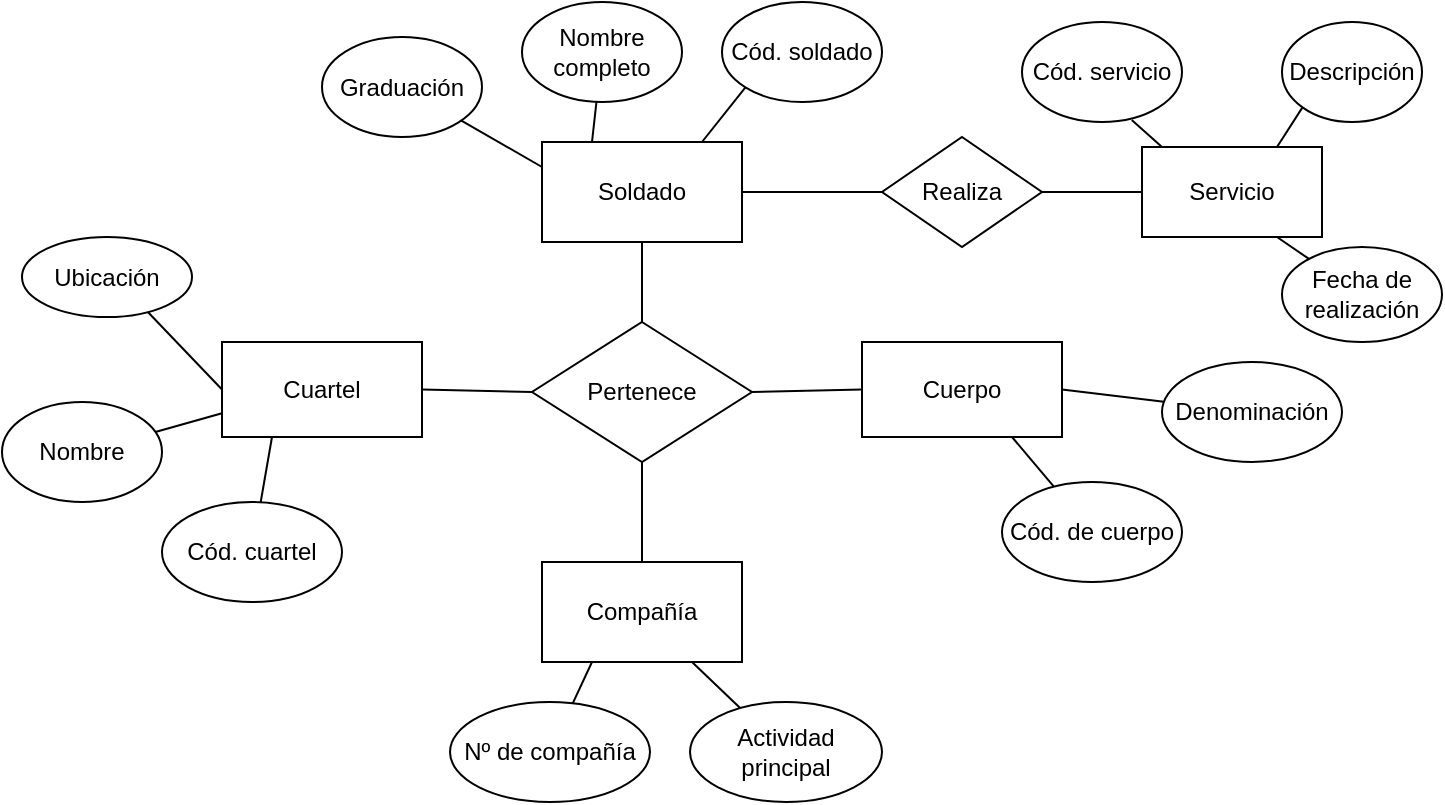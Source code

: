 <mxfile version="22.0.2" type="github">
  <diagram name="Página-1" id="2b693sZjarbAb1o0BpMQ">
    <mxGraphModel dx="1434" dy="795" grid="1" gridSize="10" guides="1" tooltips="1" connect="1" arrows="1" fold="1" page="1" pageScale="1" pageWidth="827" pageHeight="1169" math="0" shadow="0">
      <root>
        <mxCell id="0" />
        <mxCell id="1" parent="0" />
        <mxCell id="ylokD6zkGOaBwQn4NzQi-1" value="&lt;font style=&quot;font-size: 12px;&quot;&gt;Soldado&lt;/font&gt;" style="rounded=0;whiteSpace=wrap;html=1;" vertex="1" parent="1">
          <mxGeometry x="360" y="80" width="100" height="50" as="geometry" />
        </mxCell>
        <mxCell id="ylokD6zkGOaBwQn4NzQi-5" value="Pertenece" style="rhombus;whiteSpace=wrap;html=1;" vertex="1" parent="1">
          <mxGeometry x="355" y="170" width="110" height="70" as="geometry" />
        </mxCell>
        <mxCell id="ylokD6zkGOaBwQn4NzQi-7" value="&lt;font style=&quot;font-size: 12px;&quot;&gt;Compañía&lt;/font&gt;" style="rounded=0;whiteSpace=wrap;html=1;" vertex="1" parent="1">
          <mxGeometry x="360" y="290" width="100" height="50" as="geometry" />
        </mxCell>
        <mxCell id="ylokD6zkGOaBwQn4NzQi-10" value="Cuerpo" style="rounded=0;whiteSpace=wrap;html=1;" vertex="1" parent="1">
          <mxGeometry x="520" y="180" width="100" height="47.5" as="geometry" />
        </mxCell>
        <mxCell id="ylokD6zkGOaBwQn4NzQi-12" value="Realiza" style="rhombus;whiteSpace=wrap;html=1;" vertex="1" parent="1">
          <mxGeometry x="530" y="77.5" width="80" height="55" as="geometry" />
        </mxCell>
        <mxCell id="ylokD6zkGOaBwQn4NzQi-14" value="Servicio" style="rounded=0;whiteSpace=wrap;html=1;" vertex="1" parent="1">
          <mxGeometry x="660" y="82.5" width="90" height="45" as="geometry" />
        </mxCell>
        <mxCell id="ylokD6zkGOaBwQn4NzQi-18" value="Cód. servicio" style="ellipse;whiteSpace=wrap;html=1;" vertex="1" parent="1">
          <mxGeometry x="600" y="20" width="80" height="50" as="geometry" />
        </mxCell>
        <mxCell id="ylokD6zkGOaBwQn4NzQi-19" value="Descripción" style="ellipse;whiteSpace=wrap;html=1;" vertex="1" parent="1">
          <mxGeometry x="730" y="20" width="70" height="50" as="geometry" />
        </mxCell>
        <mxCell id="ylokD6zkGOaBwQn4NzQi-21" value="" style="endArrow=none;html=1;rounded=0;exitX=0.75;exitY=0;exitDx=0;exitDy=0;entryX=0;entryY=1;entryDx=0;entryDy=0;" edge="1" parent="1" source="ylokD6zkGOaBwQn4NzQi-14" target="ylokD6zkGOaBwQn4NzQi-19">
          <mxGeometry width="50" height="50" relative="1" as="geometry">
            <mxPoint x="740" y="80" as="sourcePoint" />
            <mxPoint x="750" y="70" as="targetPoint" />
          </mxGeometry>
        </mxCell>
        <mxCell id="ylokD6zkGOaBwQn4NzQi-22" value="" style="endArrow=none;html=1;rounded=0;exitX=0.686;exitY=0.98;exitDx=0;exitDy=0;exitPerimeter=0;" edge="1" parent="1" source="ylokD6zkGOaBwQn4NzQi-18">
          <mxGeometry width="50" height="50" relative="1" as="geometry">
            <mxPoint x="620" y="132.5" as="sourcePoint" />
            <mxPoint x="670" y="82.5" as="targetPoint" />
          </mxGeometry>
        </mxCell>
        <mxCell id="ylokD6zkGOaBwQn4NzQi-23" value="" style="endArrow=none;html=1;rounded=0;exitX=0.75;exitY=1;exitDx=0;exitDy=0;" edge="1" parent="1" source="ylokD6zkGOaBwQn4NzQi-14" target="ylokD6zkGOaBwQn4NzQi-24">
          <mxGeometry width="50" height="50" relative="1" as="geometry">
            <mxPoint x="740" y="150" as="sourcePoint" />
            <mxPoint x="720" y="130" as="targetPoint" />
          </mxGeometry>
        </mxCell>
        <mxCell id="ylokD6zkGOaBwQn4NzQi-24" value="&lt;div&gt;Fecha de &lt;br&gt;&lt;/div&gt;&lt;div&gt;realización&lt;br&gt;&lt;/div&gt;" style="ellipse;whiteSpace=wrap;html=1;" vertex="1" parent="1">
          <mxGeometry x="730" y="132.5" width="80" height="47.5" as="geometry" />
        </mxCell>
        <mxCell id="ylokD6zkGOaBwQn4NzQi-26" value="" style="endArrow=none;html=1;rounded=0;exitX=0.5;exitY=0;exitDx=0;exitDy=0;entryX=0.5;entryY=1;entryDx=0;entryDy=0;entryPerimeter=0;" edge="1" parent="1" source="ylokD6zkGOaBwQn4NzQi-5" target="ylokD6zkGOaBwQn4NzQi-1">
          <mxGeometry width="50" height="50" relative="1" as="geometry">
            <mxPoint x="364" y="182.5" as="sourcePoint" />
            <mxPoint x="414" y="132.5" as="targetPoint" />
          </mxGeometry>
        </mxCell>
        <mxCell id="ylokD6zkGOaBwQn4NzQi-27" value="" style="endArrow=none;html=1;rounded=0;exitX=0.5;exitY=0;exitDx=0;exitDy=0;entryX=0.5;entryY=1;entryDx=0;entryDy=0;" edge="1" parent="1" source="ylokD6zkGOaBwQn4NzQi-7" target="ylokD6zkGOaBwQn4NzQi-5">
          <mxGeometry width="50" height="50" relative="1" as="geometry">
            <mxPoint x="364" y="290" as="sourcePoint" />
            <mxPoint x="400" y="270" as="targetPoint" />
          </mxGeometry>
        </mxCell>
        <mxCell id="ylokD6zkGOaBwQn4NzQi-28" value="" style="endArrow=none;html=1;rounded=0;entryX=0;entryY=0.5;entryDx=0;entryDy=0;exitX=1;exitY=0.5;exitDx=0;exitDy=0;" edge="1" parent="1" source="ylokD6zkGOaBwQn4NzQi-5" target="ylokD6zkGOaBwQn4NzQi-10">
          <mxGeometry width="50" height="50" relative="1" as="geometry">
            <mxPoint x="480" y="220" as="sourcePoint" />
            <mxPoint x="510" y="160" as="targetPoint" />
          </mxGeometry>
        </mxCell>
        <mxCell id="ylokD6zkGOaBwQn4NzQi-31" value="Cuartel" style="rounded=0;whiteSpace=wrap;html=1;" vertex="1" parent="1">
          <mxGeometry x="200" y="180" width="100" height="47.5" as="geometry" />
        </mxCell>
        <mxCell id="ylokD6zkGOaBwQn4NzQi-32" value="" style="endArrow=none;html=1;rounded=0;exitX=1;exitY=0.5;exitDx=0;exitDy=0;entryX=0;entryY=0.5;entryDx=0;entryDy=0;" edge="1" parent="1" source="ylokD6zkGOaBwQn4NzQi-31" target="ylokD6zkGOaBwQn4NzQi-5">
          <mxGeometry width="50" height="50" relative="1" as="geometry">
            <mxPoint x="310" y="260" as="sourcePoint" />
            <mxPoint x="340" y="180" as="targetPoint" />
          </mxGeometry>
        </mxCell>
        <mxCell id="ylokD6zkGOaBwQn4NzQi-33" value="" style="endArrow=none;html=1;rounded=0;entryX=0;entryY=0.5;entryDx=0;entryDy=0;exitX=1;exitY=0.5;exitDx=0;exitDy=0;" edge="1" parent="1" source="ylokD6zkGOaBwQn4NzQi-1" target="ylokD6zkGOaBwQn4NzQi-12">
          <mxGeometry width="50" height="50" relative="1" as="geometry">
            <mxPoint x="460" y="110" as="sourcePoint" />
            <mxPoint x="510" y="60" as="targetPoint" />
          </mxGeometry>
        </mxCell>
        <mxCell id="ylokD6zkGOaBwQn4NzQi-34" value="" style="endArrow=none;html=1;rounded=0;entryX=0;entryY=0.5;entryDx=0;entryDy=0;exitX=1;exitY=0.5;exitDx=0;exitDy=0;" edge="1" parent="1" source="ylokD6zkGOaBwQn4NzQi-12" target="ylokD6zkGOaBwQn4NzQi-14">
          <mxGeometry width="50" height="50" relative="1" as="geometry">
            <mxPoint x="610" y="104.5" as="sourcePoint" />
            <mxPoint x="660" y="104.5" as="targetPoint" />
          </mxGeometry>
        </mxCell>
        <mxCell id="ylokD6zkGOaBwQn4NzQi-35" value="" style="endArrow=none;html=1;rounded=0;exitX=0;exitY=0.25;exitDx=0;exitDy=0;" edge="1" parent="1" source="ylokD6zkGOaBwQn4NzQi-1" target="ylokD6zkGOaBwQn4NzQi-36">
          <mxGeometry width="50" height="50" relative="1" as="geometry">
            <mxPoint x="310" y="80" as="sourcePoint" />
            <mxPoint x="360" y="90" as="targetPoint" />
          </mxGeometry>
        </mxCell>
        <mxCell id="ylokD6zkGOaBwQn4NzQi-36" value="Graduación" style="ellipse;whiteSpace=wrap;html=1;" vertex="1" parent="1">
          <mxGeometry x="250" y="27.5" width="80" height="50" as="geometry" />
        </mxCell>
        <mxCell id="ylokD6zkGOaBwQn4NzQi-37" value="" style="endArrow=none;html=1;rounded=0;exitX=0.25;exitY=0;exitDx=0;exitDy=0;" edge="1" parent="1" source="ylokD6zkGOaBwQn4NzQi-1" target="ylokD6zkGOaBwQn4NzQi-38">
          <mxGeometry width="50" height="50" relative="1" as="geometry">
            <mxPoint x="370" y="80" as="sourcePoint" />
            <mxPoint x="370" y="50" as="targetPoint" />
          </mxGeometry>
        </mxCell>
        <mxCell id="ylokD6zkGOaBwQn4NzQi-38" value="&lt;div&gt;Nombre&lt;/div&gt;&lt;div&gt;completo&lt;br&gt;&lt;/div&gt;" style="ellipse;whiteSpace=wrap;html=1;" vertex="1" parent="1">
          <mxGeometry x="350" y="10" width="80" height="50" as="geometry" />
        </mxCell>
        <mxCell id="ylokD6zkGOaBwQn4NzQi-39" value="" style="endArrow=none;html=1;rounded=0;entryX=0;entryY=1;entryDx=0;entryDy=0;" edge="1" parent="1" target="ylokD6zkGOaBwQn4NzQi-41">
          <mxGeometry width="50" height="50" relative="1" as="geometry">
            <mxPoint x="440" y="80" as="sourcePoint" />
            <mxPoint x="454.804" y="71.506" as="targetPoint" />
          </mxGeometry>
        </mxCell>
        <mxCell id="ylokD6zkGOaBwQn4NzQi-41" value="Cód. soldado" style="ellipse;whiteSpace=wrap;html=1;" vertex="1" parent="1">
          <mxGeometry x="450" y="10" width="80" height="50" as="geometry" />
        </mxCell>
        <mxCell id="ylokD6zkGOaBwQn4NzQi-42" value="" style="endArrow=none;html=1;rounded=0;exitX=1;exitY=0.5;exitDx=0;exitDy=0;" edge="1" parent="1" source="ylokD6zkGOaBwQn4NzQi-10" target="ylokD6zkGOaBwQn4NzQi-43">
          <mxGeometry width="50" height="50" relative="1" as="geometry">
            <mxPoint x="640" y="277.5" as="sourcePoint" />
            <mxPoint x="670" y="210" as="targetPoint" />
          </mxGeometry>
        </mxCell>
        <mxCell id="ylokD6zkGOaBwQn4NzQi-43" value="Denominación" style="ellipse;whiteSpace=wrap;html=1;" vertex="1" parent="1">
          <mxGeometry x="670" y="190" width="90" height="50" as="geometry" />
        </mxCell>
        <mxCell id="ylokD6zkGOaBwQn4NzQi-44" value="" style="endArrow=none;html=1;rounded=0;exitX=0.75;exitY=1;exitDx=0;exitDy=0;" edge="1" parent="1" source="ylokD6zkGOaBwQn4NzQi-10" target="ylokD6zkGOaBwQn4NzQi-45">
          <mxGeometry width="50" height="50" relative="1" as="geometry">
            <mxPoint x="620" y="260" as="sourcePoint" />
            <mxPoint x="610" y="227.5" as="targetPoint" />
          </mxGeometry>
        </mxCell>
        <mxCell id="ylokD6zkGOaBwQn4NzQi-45" value="Cód. de cuerpo" style="ellipse;whiteSpace=wrap;html=1;" vertex="1" parent="1">
          <mxGeometry x="590" y="250" width="90" height="50" as="geometry" />
        </mxCell>
        <mxCell id="ylokD6zkGOaBwQn4NzQi-46" value="" style="endArrow=none;html=1;rounded=0;exitX=0.75;exitY=1;exitDx=0;exitDy=0;" edge="1" parent="1" source="ylokD6zkGOaBwQn4NzQi-7" target="ylokD6zkGOaBwQn4NzQi-47">
          <mxGeometry width="50" height="50" relative="1" as="geometry">
            <mxPoint x="440" y="380" as="sourcePoint" />
            <mxPoint x="439" y="340" as="targetPoint" />
          </mxGeometry>
        </mxCell>
        <mxCell id="ylokD6zkGOaBwQn4NzQi-47" value="&lt;div&gt;Actividad&lt;/div&gt;&lt;div&gt;principal&lt;br&gt;&lt;/div&gt;" style="ellipse;whiteSpace=wrap;html=1;" vertex="1" parent="1">
          <mxGeometry x="434" y="360" width="96" height="50" as="geometry" />
        </mxCell>
        <mxCell id="ylokD6zkGOaBwQn4NzQi-48" value="" style="endArrow=none;html=1;rounded=0;exitX=0.25;exitY=1;exitDx=0;exitDy=0;" edge="1" parent="1" source="ylokD6zkGOaBwQn4NzQi-7" target="ylokD6zkGOaBwQn4NzQi-49">
          <mxGeometry width="50" height="50" relative="1" as="geometry">
            <mxPoint x="370" y="370" as="sourcePoint" />
            <mxPoint x="400" y="340" as="targetPoint" />
          </mxGeometry>
        </mxCell>
        <mxCell id="ylokD6zkGOaBwQn4NzQi-49" value="Nº de compañía" style="ellipse;whiteSpace=wrap;html=1;" vertex="1" parent="1">
          <mxGeometry x="314" y="360" width="100" height="50" as="geometry" />
        </mxCell>
        <mxCell id="ylokD6zkGOaBwQn4NzQi-50" value="" style="endArrow=none;html=1;rounded=0;exitX=0.25;exitY=1;exitDx=0;exitDy=0;" edge="1" parent="1" source="ylokD6zkGOaBwQn4NzQi-31" target="ylokD6zkGOaBwQn4NzQi-51">
          <mxGeometry width="50" height="50" relative="1" as="geometry">
            <mxPoint x="240" y="260" as="sourcePoint" />
            <mxPoint x="250" y="227.5" as="targetPoint" />
          </mxGeometry>
        </mxCell>
        <mxCell id="ylokD6zkGOaBwQn4NzQi-51" value="Cód. cuartel" style="ellipse;whiteSpace=wrap;html=1;" vertex="1" parent="1">
          <mxGeometry x="170" y="260" width="90" height="50" as="geometry" />
        </mxCell>
        <mxCell id="ylokD6zkGOaBwQn4NzQi-52" value="" style="endArrow=none;html=1;rounded=0;exitX=0;exitY=0.75;exitDx=0;exitDy=0;" edge="1" parent="1" source="ylokD6zkGOaBwQn4NzQi-31" target="ylokD6zkGOaBwQn4NzQi-53">
          <mxGeometry width="50" height="50" relative="1" as="geometry">
            <mxPoint x="140" y="220" as="sourcePoint" />
            <mxPoint x="200" y="210" as="targetPoint" />
          </mxGeometry>
        </mxCell>
        <mxCell id="ylokD6zkGOaBwQn4NzQi-53" value="Nombre" style="ellipse;whiteSpace=wrap;html=1;" vertex="1" parent="1">
          <mxGeometry x="90" y="210" width="80" height="50" as="geometry" />
        </mxCell>
        <mxCell id="ylokD6zkGOaBwQn4NzQi-54" value="" style="endArrow=none;html=1;rounded=0;entryX=0;entryY=0.5;entryDx=0;entryDy=0;exitX=0.729;exitY=0.913;exitDx=0;exitDy=0;exitPerimeter=0;" edge="1" parent="1" source="ylokD6zkGOaBwQn4NzQi-55" target="ylokD6zkGOaBwQn4NzQi-31">
          <mxGeometry width="50" height="50" relative="1" as="geometry">
            <mxPoint x="150" y="170" as="sourcePoint" />
            <mxPoint x="200" y="190" as="targetPoint" />
          </mxGeometry>
        </mxCell>
        <mxCell id="ylokD6zkGOaBwQn4NzQi-55" value="Ubicación" style="ellipse;whiteSpace=wrap;html=1;" vertex="1" parent="1">
          <mxGeometry x="100" y="127.5" width="85" height="40" as="geometry" />
        </mxCell>
      </root>
    </mxGraphModel>
  </diagram>
</mxfile>
